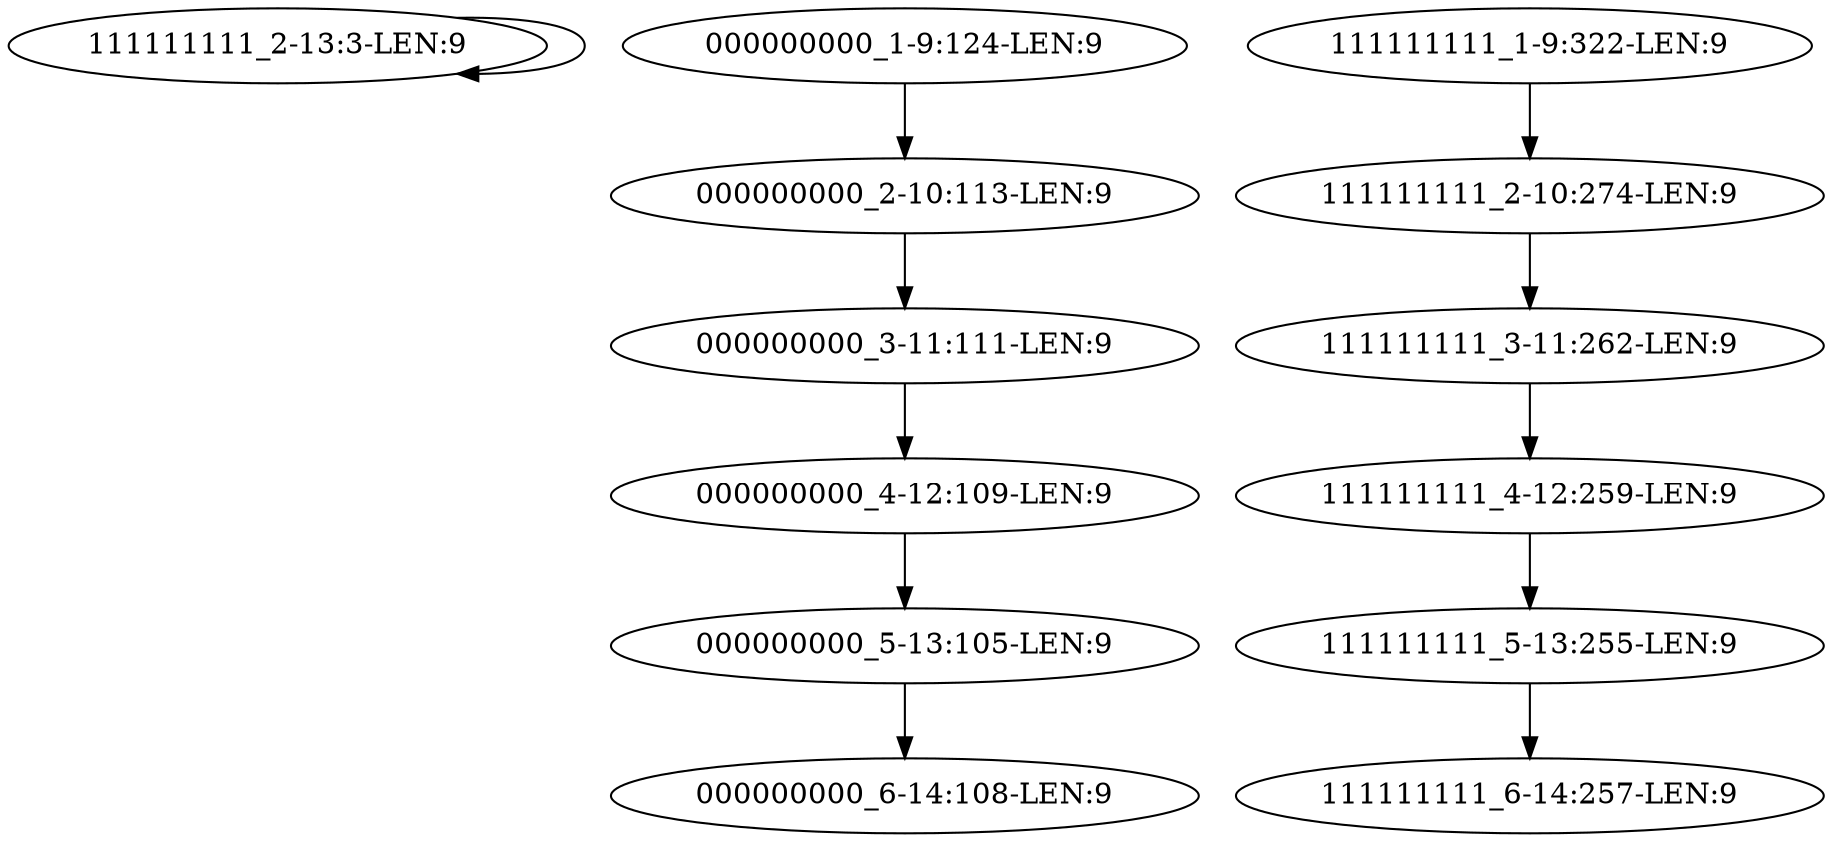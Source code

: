 digraph G {
    "111111111_2-13:3-LEN:9" -> "111111111_2-13:3-LEN:9";
    "000000000_5-13:105-LEN:9" -> "000000000_6-14:108-LEN:9";
    "111111111_4-12:259-LEN:9" -> "111111111_5-13:255-LEN:9";
    "111111111_1-9:322-LEN:9" -> "111111111_2-10:274-LEN:9";
    "000000000_3-11:111-LEN:9" -> "000000000_4-12:109-LEN:9";
    "111111111_5-13:255-LEN:9" -> "111111111_6-14:257-LEN:9";
    "000000000_2-10:113-LEN:9" -> "000000000_3-11:111-LEN:9";
    "000000000_1-9:124-LEN:9" -> "000000000_2-10:113-LEN:9";
    "000000000_4-12:109-LEN:9" -> "000000000_5-13:105-LEN:9";
    "111111111_3-11:262-LEN:9" -> "111111111_4-12:259-LEN:9";
    "111111111_2-10:274-LEN:9" -> "111111111_3-11:262-LEN:9";
}

